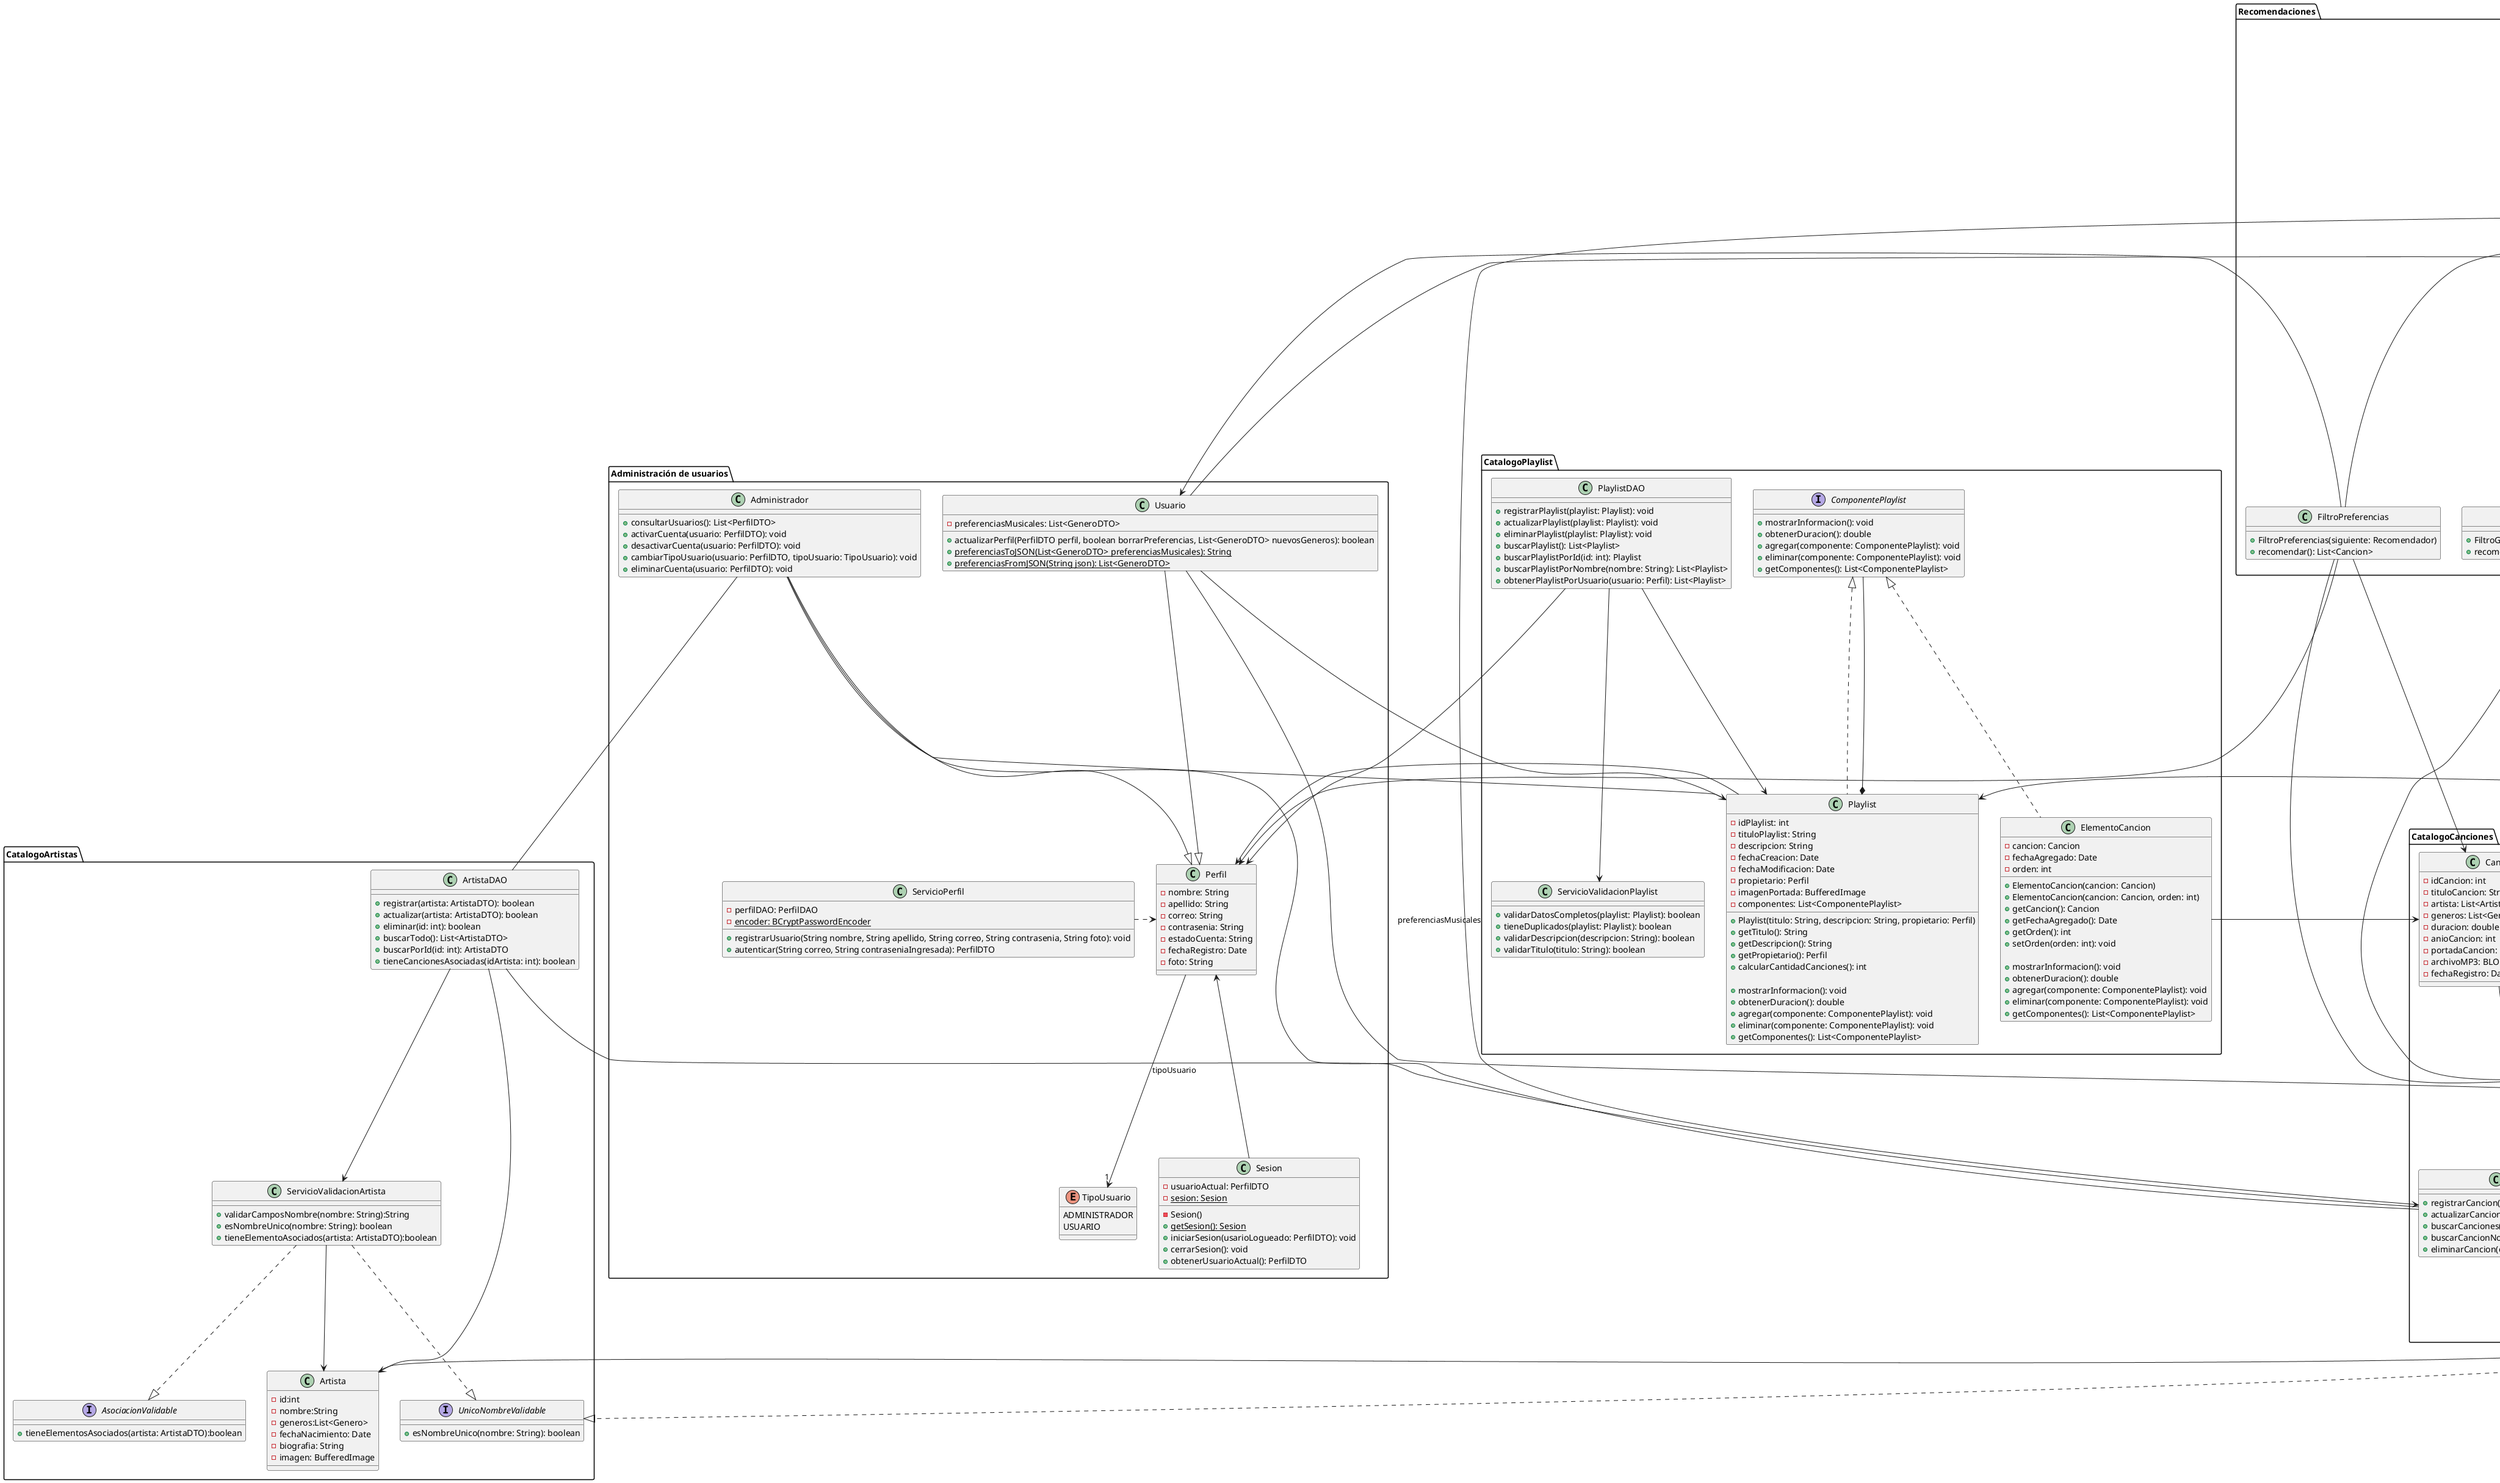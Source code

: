 @startuml
package "CatalogoCanciones"{
    class Cancion {
        -idCancion: int
        -tituloCancion: String
        -artista: List<Artista>
        -generos: List<Genero>
        -duracion: double
        -anioCancion: int
        -portadaCancion: BufferedImage
        -archivoMP3: BLOB
        -fechaRegistro: Date
    }
    class CancionDAO {
        +registrarCancion(cancion:Cancion): void
        +actualizarCancion(cancion:Cancion): void
        +buscarCanciones(): List<Cancion>
        +buscarCancionNombre(nombre: string): Cancion
        +eliminarCancion(cancion:Cancion): void
    }
    enum Genero {
        GAME_OST
        ROCK
        ROCK_ALTERNATIVO
        VALS
        TANGO
        REGIONAL_MEXICANA
        RAP
        CLASICA
        MOVIE_OST
        JAZZ
        COUNTRY
        POP
        REGGAETON
        TRAP_LATINO
        TRAP
        K_POP
        BOLERO
        PASILLO
    }
class ServicioValidacionCancion {
    - cancionDAO: CancionDAO

    +validarTitulo(titulo: String): boolean
    +validarAnio(anio: int): boolean
    +validarArtistas(artistas: List<ArtistaDTO>): boolean
    +validarGeneros(generos: List<String>): boolean
    +validarPortada(portada: byte[]): boolean
    +validarArchivoMP3(archivoMP3: byte[]): boolean
    +validar(cancion: CancionDTO, esActualizacion: boolean): boolean
}
Cancion --> CancionDAO
Cancion --> Genero
ServicioValidacionCancion --> CancionDAO
}

package "CatalogoArtistas" {
    class ArtistaDAO {
                +registrar(artista: ArtistaDTO): boolean
                +actualizar(artista: ArtistaDTO): boolean
                +eliminar(id: int): boolean
                +buscarTodo(): List<ArtistaDTO>
                +buscarPorId(id: int): ArtistaDTO
                +tieneCancionesAsociadas(idArtista: int): boolean
            }
            class "ServicioValidacionArtista"{
                +validarCamposNombre(nombre: String):String
                +esNombreUnico(nombre: String): boolean
                +tieneElementoAsociados(artista: ArtistaDTO):boolean
            }
            class "Artista"{
                -id:int
                -nombre:String
                -generos:List<Genero>
                -fechaNacimiento: Date
                -biografia: String
                -imagen: BufferedImage
            }

            interface UnicoNombreValidable{
               +esNombreUnico(nombre: String): boolean
            }
            interface AsociacionValidable{
               +tieneElementosAsociados(artista: ArtistaDTO):boolean
            }
    ArtistaDAO --> Artista
    ArtistaDAO --> "ServicioValidacionArtista"
    "ServicioValidacionArtista" --> Artista
    "ServicioValidacionArtista" ..|> UnicoNombreValidable
    "ServicioValidacionArtista" ..|> AsociacionValidable
    Artista --> Genero
}
package "Administración de usuarios" {
  class Perfil {
      - nombre: String
      - apellido: String
      - correo: String
      - contrasenia: String
      - estadoCuenta: String
      - fechaRegistro: Date
      - foto: String
    }

    class Usuario {
      - preferenciasMusicales: List<GeneroDTO>
      + actualizarPerfil(PerfilDTO perfil, boolean borrarPreferencias, List<GeneroDTO> nuevosGeneros): boolean
      + {static} preferenciasToJSON(List<GeneroDTO> preferenciasMusicales): String
      + {static}  preferenciasFromJSON(String json): List<GeneroDTO>
    }

    class Administrador {
      + consultarUsuarios(): List<PerfilDTO>
      + activarCuenta(usuario: PerfilDTO): void
      + desactivarCuenta(usuario: PerfilDTO): void
      + cambiarTipoUsuario(usuario: PerfilDTO, tipoUsuario: TipoUsuario): void
      + eliminarCuenta(usuario: PerfilDTO): void
    }

    class ServicioPerfil {
      - perfilDAO: PerfilDAO
      - {static} encoder: BCryptPasswordEncoder
      + registrarUsuario(String nombre, String apellido, String correo, String contrasenia, String foto): void
      + autenticar(String correo, String contraseniaIngresada): PerfilDTO
    }
    Enum TipoUsuario {
    ADMINISTRADOR
    USUARIO
    }
    class Sesion {
      - usuarioActual: PerfilDTO
      - {static} sesion: Sesion
      - Sesion()
      + {static} getSesion(): Sesion
      + iniciarSesion(usarioLogueado: PerfilDTO): void
      + cerrarSesion(): void
      + obtenerUsuarioActual(): PerfilDTO
    }


  ServicioPerfil .> Perfil
  Usuario --|> Perfil
  Administrador --|> Perfil
  Perfil --> "1" TipoUsuario: tipoUsuario
  Perfil <-- Sesion

}


package "ReproductorMusical" { 

  

    class ReproductorMP3 { 

        - motor: MotorReproduccion 

        - playlist: GestorPlaylist 

        - estadoActual: EstadoReproductor 

        + getInstancia(nuevaLista: List): ReproductorMP3 

        + reproducir(): void 

        + pausar(): void 

        + reanudar(): void 

        + detener(): void 

        + siguiente(): void 

        + anterior(): void 

        + cambiarPlaylist(nuevaLista: List): void 

        + iniciarReproduccionDesde(frameInicial: int): void 

        + cerrarReproduccion(): void 

        + cerrarReproduccionTotal(): void 

        + moverAFrame(nuevoFrame: int): void 

        + getPlaylist(): GestorPlaylist 

        + getMotor(): MotorReproduccion 

        + getEstado(): EstadoReproductor 

        + setEstado(estado: EstadoReproductor): void 

    } 

  

    class MotorReproduccion { 

        - player: AdvancedPlayerAcc 

        - hilo: Thread 

        - frameActual: int 

        + reproducir(cancion: byte[], desdeFrame: int, alFinalizar: Runnable): void 

        + cerrar(): void 

        + getFrameActual(): int 

        + setFrameActual(frame: int): void 

        + getPlayer(): AdvancedPlayerAcc 

    } 

  

    class GestorPlaylist { 

        - canciones: List 

        - indiceActual: int 

        + obtenerCancionActual(): byte[] 

        + siguiente(): void 

        + anterior(): void 

        + reiniciar(): void 

        + getIndiceActual(): int 

        + setIndiceActual(indice: int): void 

        + getCanciones(): List 

        + setCanciones(nuevaLista: List): void 

    } 

  

    interface IEstadoReproductor { 

        + reproducir(): void 

        + pausar(): void 

        + reanudar(): void 

        + detener(): void 

        + siguiente(): void 

        + anterior(): void 

    } 

  

    class EstadoDetenido { 

        - reproductor: ReproductorMP3 

    } 

  

    class EstadoReproduciendo { 

        - reproductor: ReproductorMP3 

    } 

  

    class EstadoPausado { 

        - reproductor: ReproductorMP3 

    } 

  

    class AdvancedPlayerAcc { 

        + getLastPosition(): int 

    } 

  

    EstadoDetenido ..|> IEstadoReproductor 

    EstadoReproduciendo ..|> IEstadoReproductor 

    EstadoPausado ..|> IEstadoReproductor 

  

    ReproductorMP3 --> MotorReproduccion 

    ReproductorMP3 --> GestorPlaylist 

    ReproductorMP3 --> IEstadoReproductor 

    MotorReproduccion --> AdvancedPlayerAcc 

  

    folder "JLayer" <<library>> { 

        class AdvancedPlayer 

    } 

  

    AdvancedPlayerAcc --|> AdvancedPlayer 

} 


package "Recomendaciones" {
  interface Recomendador {
    + recomendar(): List<Cancion>
  }

  class RecomendadorCanciones {
    - cancionDAO: CancionDAO
    + recomendar(): List<Cancion>
  }

  abstract class FiltroRecomendador {
    # siguiente: Recomendador
    # FiltroRecomendador(siguiente: Recomendador)
    + recomendar(): List<Cancion>
  }

  class FiltroGenero  {
    + FiltroGenero(siguiente: Recomendador, genero: Genero)
    + recomendar(): List<Cancion>
  }

  class FiltroPreferencias  {
    + FiltroPreferencias(siguiente: Recomendador)
    + recomendar(): List<Cancion>
  }

  class FiltroEstreno  {
    - diasEstreno: int
    + FiltroEstreno(siguiente: Recomendador)
    + recomendar(): List<Cancion>
  }

  class FiltroArtista  {
    - nombreArtista: String
    + FiltroArtista(siguiente: Recomendador, nombreArtista: String)
    + recomendar(): List<Cancion>
  }

  class ServicioRecomendaciones {
    + recomendar(usarPreferencias: boolean, genero: Genero, artista: String, estrenos: boolean): List<Cancion>
  }

    Recomendador <|.. RecomendadorCanciones
    Recomendador <|.. FiltroRecomendador
    FiltroRecomendador <|-- FiltroGenero
    FiltroRecomendador <|-- FiltroPreferencias
    FiltroRecomendador <|-- FiltroEstreno
    FiltroRecomendador <|-- FiltroArtista
    ServicioRecomendaciones --> Recomendador
}

package "CatalogoPlaylist" {

    interface "ComponentePlaylist" {
        +mostrarInformacion(): void
        +obtenerDuracion(): double
        +agregar(componente: ComponentePlaylist): void
        +eliminar(componente: ComponentePlaylist): void
        +getComponentes(): List<ComponentePlaylist>
    }

    class "Playlist" implements "ComponentePlaylist" {
        -idPlaylist: int
        -tituloPlaylist: String
        -descripcion: String
        -fechaCreacion: Date
        -fechaModificacion: Date
        -propietario: Perfil
        -imagenPortada: BufferedImage
        -componentes: List<ComponentePlaylist>

        +Playlist(titulo: String, descripcion: String, propietario: Perfil)
        +getTitulo(): String
        +getDescripcion(): String
        +getPropietario(): Perfil
        +calcularCantidadCanciones(): int

        +mostrarInformacion(): void
        +obtenerDuracion(): double
        +agregar(componente: ComponentePlaylist): void
        +eliminar(componente: ComponentePlaylist): void
        +getComponentes(): List<ComponentePlaylist>
    }

    class "ElementoCancion" implements "ComponentePlaylist" {
        -cancion: Cancion
        -fechaAgregado: Date
        -orden: int

        +ElementoCancion(cancion: Cancion)
        +ElementoCancion(cancion: Cancion, orden: int)
        +getCancion(): Cancion
        +getFechaAgregado(): Date
        +getOrden(): int
        +setOrden(orden: int): void

        +mostrarInformacion(): void
        +obtenerDuracion(): double
        +agregar(componente: ComponentePlaylist): void
        +eliminar(componente: ComponentePlaylist): void
        +getComponentes(): List<ComponentePlaylist>
    }

    class "PlaylistDAO" {
        +registrarPlaylist(playlist: Playlist): void
        +actualizarPlaylist(playlist: Playlist): void
        +eliminarPlaylist(playlist: Playlist): void
        +buscarPlaylist(): List<Playlist>
        +buscarPlaylistPorId(id: int): Playlist
        +buscarPlaylistPorNombre(nombre: String): List<Playlist>
        +obtenerPlaylistPorUsuario(usuario: Perfil): List<Playlist>
    }

    class "ServicioValidacionPlaylist" {
        +validarDatosCompletos(playlist: Playlist): boolean
        +tieneDuplicados(playlist: Playlist): boolean
        +validarDescripcion(descripcion: String): boolean
        +validarTitulo(titulo: String): boolean
    }

    PlaylistDAO --> ServicioValidacionPlaylist
    PlaylistDAO --> Playlist
    Playlist *-- ComponentePlaylist
}

ElementoCancion --> Cancion
Playlist --> Perfil
PlaylistDAO --> Perfil
ReproductorMusical --> Cancion
ReproductorMusical --> Playlist
Usuario --> ReproductorMusical
ServicioValidacionCancion ..|> UnicoNombreValidable
CancionDAO -- ArtistaDAO
Administrador -- CancionDAO
Administrador -- ArtistaDAO
Administrador --- Playlist
Usuario --> Playlist
Usuario --> "*" Genero : preferenciasMusicales
FiltroPreferencias --> Genero
FiltroPreferencias --> Perfil
FiltroPreferencias --> Usuario
FiltroPreferencias --> Cancion
FiltroGenero  --> Genero
FiltroGenero  --> Cancion
FiltroEstreno --> Cancion
FiltroArtista --> Cancion
FiltroRecomendador --> Cancion
RecomendadorCanciones --> CancionDAO
RecomendadorCanciones --> Cancion
ServicioRecomendaciones --> Cancion
@enduml
